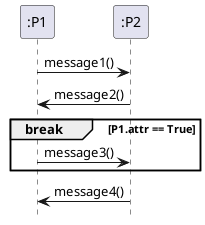 @startuml
hide footbox
skinparam backgroundcolor transparent

participant ":P1" as P1
participant ":P2" as P2

P1 -> P2 : message1()
P1 <- P2 : message2()


break P1.attr == True
  P1 -> P2 : message3()
end break

P1 <-P2 : message4()
@enduml